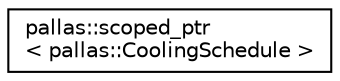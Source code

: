 digraph "Graphical Class Hierarchy"
{
  edge [fontname="Helvetica",fontsize="10",labelfontname="Helvetica",labelfontsize="10"];
  node [fontname="Helvetica",fontsize="10",shape=record];
  rankdir="LR";
  Node1 [label="pallas::scoped_ptr\l\< pallas::CoolingSchedule \>",height=0.2,width=0.4,color="black", fillcolor="white", style="filled",URL="$classpallas_1_1scoped__ptr.html"];
}
